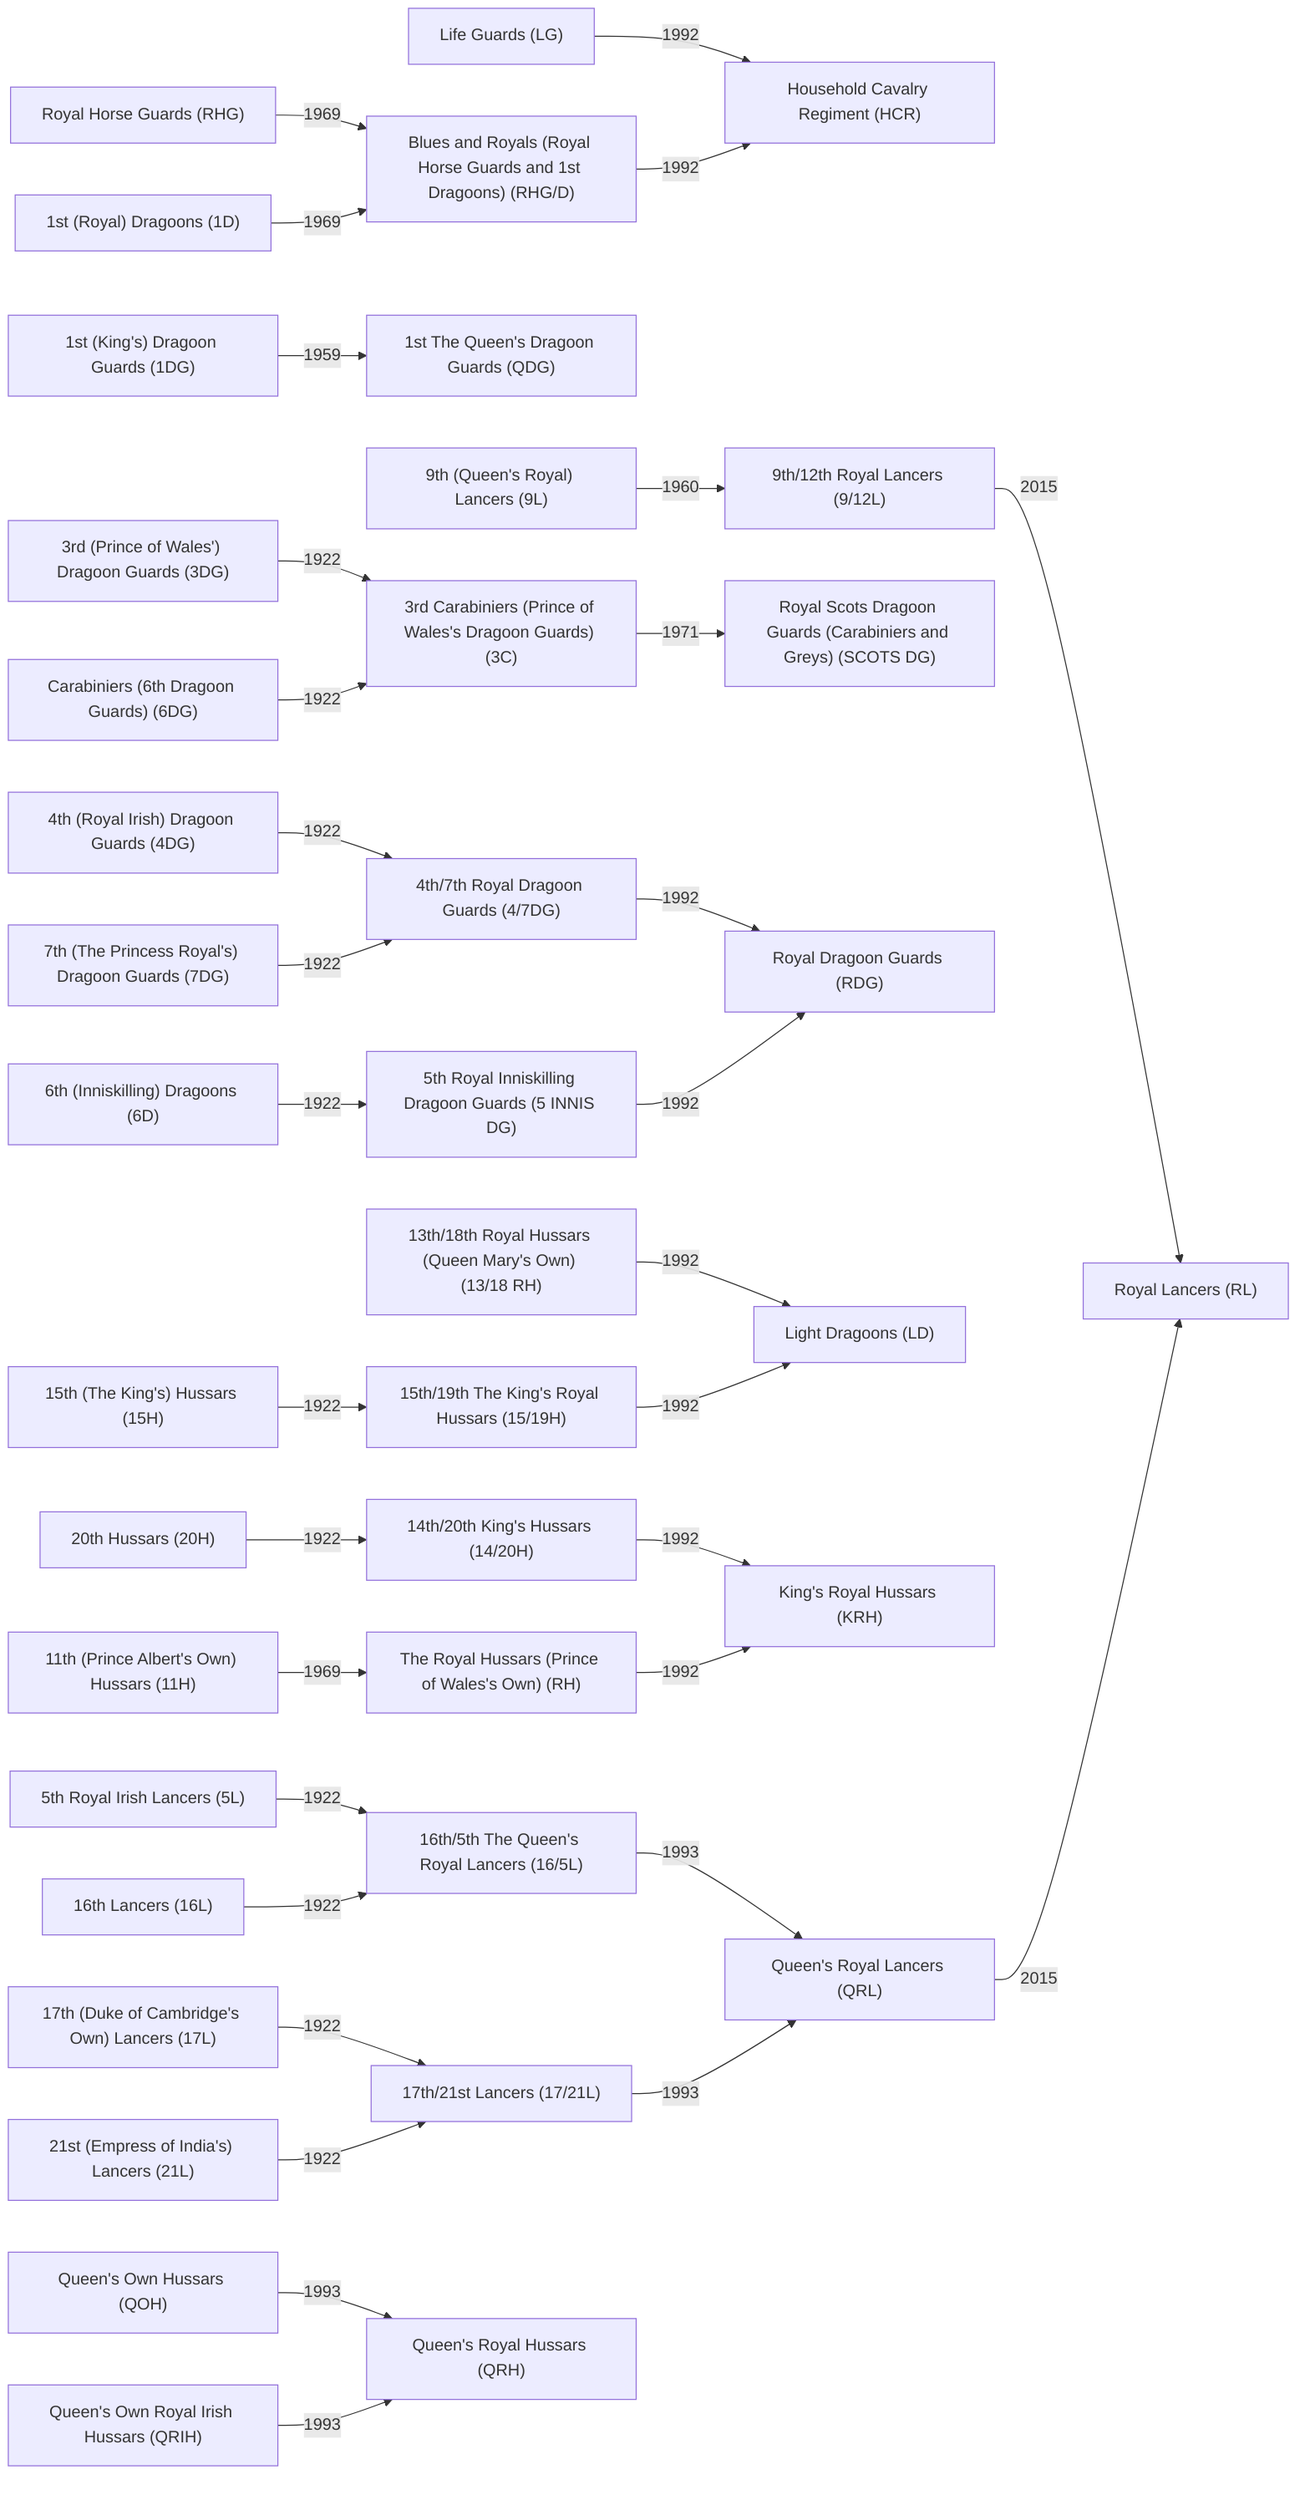 graph LR
    RHG["Royal Horse Guards (RHG)"] -->|1969| RHGD
    LG["Life Guards (LG)"] -->|1992| HCR
    1D["1st (Royal) Dragoons (1D)"] -->|1969| RHGD
    1DG["1st (King's) Dragoon Guards (1DG)"] -->|1959| QDG
    3DG["3rd (Prince of Wales') Dragoon Guards (3DG)"] -->|1922| 3C
    4DG["4th (Royal Irish) Dragoon Guards (4DG)"] -->|1922| 47DG
    6DG["Carabiniers (6th Dragoon Guards) (6DG)"] -->|1922| 3C
    7DG["7th (The Princess Royal's) Dragoon Guards (7DG)"] -->|1922| 47DG
    5L["5th Royal Irish Lancers (5L)"] -->|1922| 165L
    6D["6th (Inniskilling) Dragoons (6D)"] -->|1922| 5IDG
    9L["9th (Queen's Royal) Lancers (9L)"] -->|1960| 912L
    11H["11th (Prince Albert's Own) Hussars (11H)"] -->|1969| RH
    15H["15th (The King's) Hussars (15H)"] -->|1922| 1519H
    16L["16th Lancers (16L)"] -->|1922| 165L
    17L["17th (Duke of Cambridge's Own) Lancers (17L)"] -->|1922| 1721L
    20H["20th Hussars (20H)"] -->|1922| 1420H
    21L["21st (Empress of India's) Lancers (21L)"] -->|1922| 1721L
    3C["3rd Carabiniers (Prince of Wales's Dragoon Guards) (3C)"] -->|1971| SDG
    47DG["4th/7th Royal Dragoon Guards (4/7DG)"] -->|1992| RDG
    5IDG["5th Royal Inniskilling Dragoon Guards (5 INNIS DG)"] -->|1992| RDG
    1318H["13th/18th Royal Hussars (Queen Mary's Own) (13/18 RH)"] -->|1992| LD
    1420H["14th/20th King's Hussars (14/20H)"] -->|1992| KRH
    1519H["15th/19th The King's Royal Hussars (15/19H)"] -->|1992| LD
    165L["16th/5th The Queen's Royal Lancers (16/5L)"] -->|1993| QRL
    1721L["17th/21st Lancers (17/21L)"] -->|1993| QRL
    QOH["Queen's Own Hussars (QOH)"] -->|1993| QRH
    QRIH["Queen's Own Royal Irish Hussars (QRIH)"] -->|1993| QRH
    QDG["1st The Queen's Dragoon Guards (QDG)"]
    912L["9th/12th Royal Lancers (9/12L)"] -->|2015| RL
    RHGD["Blues and Royals (Royal Horse Guards and 1st Dragoons) (RHG/D)"] -->|1992| HCR
    RH["The Royal Hussars (Prince of Wales's Own) (RH)"] -->|1992| KRH
    SDG["Royal Scots Dragoon Guards (Carabiniers and Greys) (SCOTS DG)"]
    HCR["Household Cavalry Regiment (HCR)"]
    KRH["King's Royal Hussars (KRH)"]
    LD["Light Dragoons (LD)"]
    RDG["Royal Dragoon Guards (RDG)"]
    QRH["Queen's Royal Hussars (QRH)"]
    QRL["Queen's Royal Lancers (QRL)"] -->|2015| RL
    RL["Royal Lancers (RL)"]